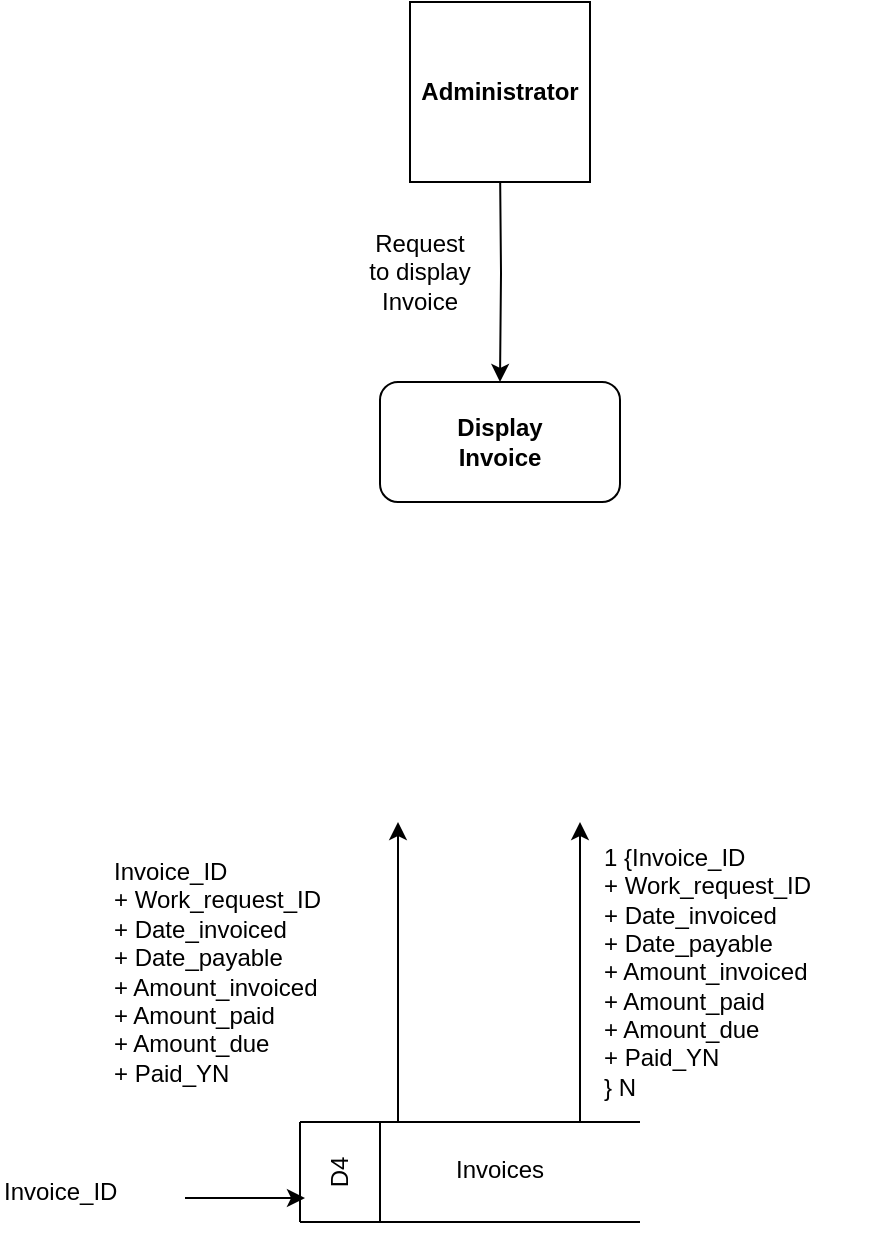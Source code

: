 <mxfile version="20.2.3" type="device"><diagram id="K4OWJF26HDt3uLY4E5uw" name="Page-1"><mxGraphModel dx="1422" dy="865" grid="1" gridSize="10" guides="1" tooltips="1" connect="1" arrows="1" fold="1" page="1" pageScale="1" pageWidth="850" pageHeight="1100" math="0" shadow="0"><root><mxCell id="0"/><mxCell id="1" parent="0"/><mxCell id="EMYVvlRo0ys10_PgxUBl-7" style="edgeStyle=orthogonalEdgeStyle;rounded=0;orthogonalLoop=1;jettySize=auto;html=1;entryX=0.5;entryY=0;entryDx=0;entryDy=0;startArrow=none;startFill=0;endArrow=classic;endFill=1;" parent="1" target="esqbrWzBXEV6_eR3VkRs-15" edge="1"><mxGeometry relative="1" as="geometry"><mxPoint x="340" y="150" as="sourcePoint"/></mxGeometry></mxCell><mxCell id="esqbrWzBXEV6_eR3VkRs-10" value="" style="whiteSpace=wrap;html=1;aspect=fixed;" parent="1" vertex="1"><mxGeometry x="295" y="70" width="90" height="90" as="geometry"/></mxCell><mxCell id="esqbrWzBXEV6_eR3VkRs-11" value="Administrator" style="text;html=1;strokeColor=none;fillColor=none;align=center;verticalAlign=middle;whiteSpace=wrap;rounded=0;fontStyle=1" parent="1" vertex="1"><mxGeometry x="310" y="100" width="60" height="30" as="geometry"/></mxCell><mxCell id="esqbrWzBXEV6_eR3VkRs-15" value="" style="rounded=1;whiteSpace=wrap;html=1;" parent="1" vertex="1"><mxGeometry x="280" y="260" width="120" height="60" as="geometry"/></mxCell><mxCell id="esqbrWzBXEV6_eR3VkRs-16" value="Display Invoice" style="text;html=1;strokeColor=none;fillColor=none;align=center;verticalAlign=middle;whiteSpace=wrap;rounded=0;fontStyle=1" parent="1" vertex="1"><mxGeometry x="310" y="275" width="60" height="30" as="geometry"/></mxCell><mxCell id="esqbrWzBXEV6_eR3VkRs-24" value="Request to display Invoice" style="text;html=1;strokeColor=none;fillColor=none;align=center;verticalAlign=middle;whiteSpace=wrap;rounded=0;" parent="1" vertex="1"><mxGeometry x="270" y="190" width="60" height="30" as="geometry"/></mxCell><mxCell id="qpPtsFmSzE__VZvbM5qS-1" value="" style="endArrow=none;html=1;rounded=0;" parent="1" edge="1"><mxGeometry width="50" height="50" relative="1" as="geometry"><mxPoint x="240" y="630" as="sourcePoint"/><mxPoint x="410" y="630" as="targetPoint"/></mxGeometry></mxCell><mxCell id="qpPtsFmSzE__VZvbM5qS-2" value="" style="endArrow=none;html=1;rounded=0;" parent="1" edge="1"><mxGeometry width="50" height="50" relative="1" as="geometry"><mxPoint x="240" y="680" as="sourcePoint"/><mxPoint x="410" y="680" as="targetPoint"/></mxGeometry></mxCell><mxCell id="qpPtsFmSzE__VZvbM5qS-3" value="" style="endArrow=none;html=1;rounded=0;" parent="1" edge="1"><mxGeometry width="50" height="50" relative="1" as="geometry"><mxPoint x="240" y="680" as="sourcePoint"/><mxPoint x="240" y="630" as="targetPoint"/></mxGeometry></mxCell><mxCell id="qpPtsFmSzE__VZvbM5qS-4" value="" style="endArrow=none;html=1;rounded=0;" parent="1" edge="1"><mxGeometry width="50" height="50" relative="1" as="geometry"><mxPoint x="280" y="680" as="sourcePoint"/><mxPoint x="280" y="630" as="targetPoint"/></mxGeometry></mxCell><mxCell id="qpPtsFmSzE__VZvbM5qS-5" value="D4" style="text;html=1;strokeColor=none;fillColor=none;align=center;verticalAlign=middle;whiteSpace=wrap;rounded=0;rotation=-90;" parent="1" vertex="1"><mxGeometry x="230" y="640" width="60" height="30" as="geometry"/></mxCell><mxCell id="qpPtsFmSzE__VZvbM5qS-6" value="Invoices" style="text;html=1;strokeColor=none;fillColor=none;align=center;verticalAlign=middle;whiteSpace=wrap;rounded=0;" parent="1" vertex="1"><mxGeometry x="310" y="639" width="60" height="30" as="geometry"/></mxCell><mxCell id="qpPtsFmSzE__VZvbM5qS-7" value="" style="endArrow=classic;html=1;rounded=0;" parent="1" edge="1"><mxGeometry width="50" height="50" relative="1" as="geometry"><mxPoint x="380" y="630" as="sourcePoint"/><mxPoint x="380" y="480" as="targetPoint"/><Array as="points"/></mxGeometry></mxCell><mxCell id="qpPtsFmSzE__VZvbM5qS-8" value="&lt;span style=&quot;&quot;&gt;1 {Invoice_ID&lt;br&gt;+ Work_request_ID&lt;br&gt;&lt;/span&gt;&lt;span style=&quot;&quot;&gt;+ Date_invoiced&lt;br&gt;+ Date_payable&lt;br&gt;+ Amount_invoiced&lt;br&gt;+ Amount_paid&lt;br&gt;+ Amount_due&lt;br&gt;+ Paid_YN&lt;br&gt;} N&lt;br&gt;&lt;/span&gt;" style="text;html=1;strokeColor=none;fillColor=none;align=left;verticalAlign=middle;whiteSpace=wrap;rounded=0;" parent="1" vertex="1"><mxGeometry x="390" y="540" width="145" height="30" as="geometry"/></mxCell><mxCell id="-RbJ3XMLhXFpDCQfO_hX-1" value="" style="endArrow=classic;html=1;rounded=0;" parent="1" edge="1"><mxGeometry width="50" height="50" relative="1" as="geometry"><mxPoint x="182.5" y="668" as="sourcePoint"/><mxPoint x="242.5" y="668" as="targetPoint"/><Array as="points"/></mxGeometry></mxCell><mxCell id="-RbJ3XMLhXFpDCQfO_hX-2" value="&lt;span style=&quot;&quot;&gt;Invoice_ID&lt;/span&gt;&lt;span style=&quot;&quot;&gt;&lt;br&gt;&lt;/span&gt;" style="text;html=1;strokeColor=none;fillColor=none;align=left;verticalAlign=middle;whiteSpace=wrap;rounded=0;" parent="1" vertex="1"><mxGeometry x="90" y="650" width="90" height="30" as="geometry"/></mxCell><mxCell id="-RbJ3XMLhXFpDCQfO_hX-3" value="" style="endArrow=classic;html=1;rounded=0;" parent="1" edge="1"><mxGeometry width="50" height="50" relative="1" as="geometry"><mxPoint x="289" y="630" as="sourcePoint"/><mxPoint x="289" y="480" as="targetPoint"/><Array as="points"/></mxGeometry></mxCell><mxCell id="-RbJ3XMLhXFpDCQfO_hX-4" value="&lt;span style=&quot;&quot;&gt;Invoice_ID&lt;br&gt;+ Work_request_ID&lt;br&gt;&lt;/span&gt;&lt;span style=&quot;&quot;&gt;+ Date_invoiced&lt;br&gt;+ Date_payable&lt;br&gt;+ Amount_invoiced&lt;br&gt;+ Amount_paid&lt;br&gt;+ Amount_due&lt;br&gt;+ Paid_YN&lt;br&gt;&lt;/span&gt;" style="text;html=1;strokeColor=none;fillColor=none;align=left;verticalAlign=middle;whiteSpace=wrap;rounded=0;" parent="1" vertex="1"><mxGeometry x="145" y="540" width="135" height="30" as="geometry"/></mxCell></root></mxGraphModel></diagram></mxfile>